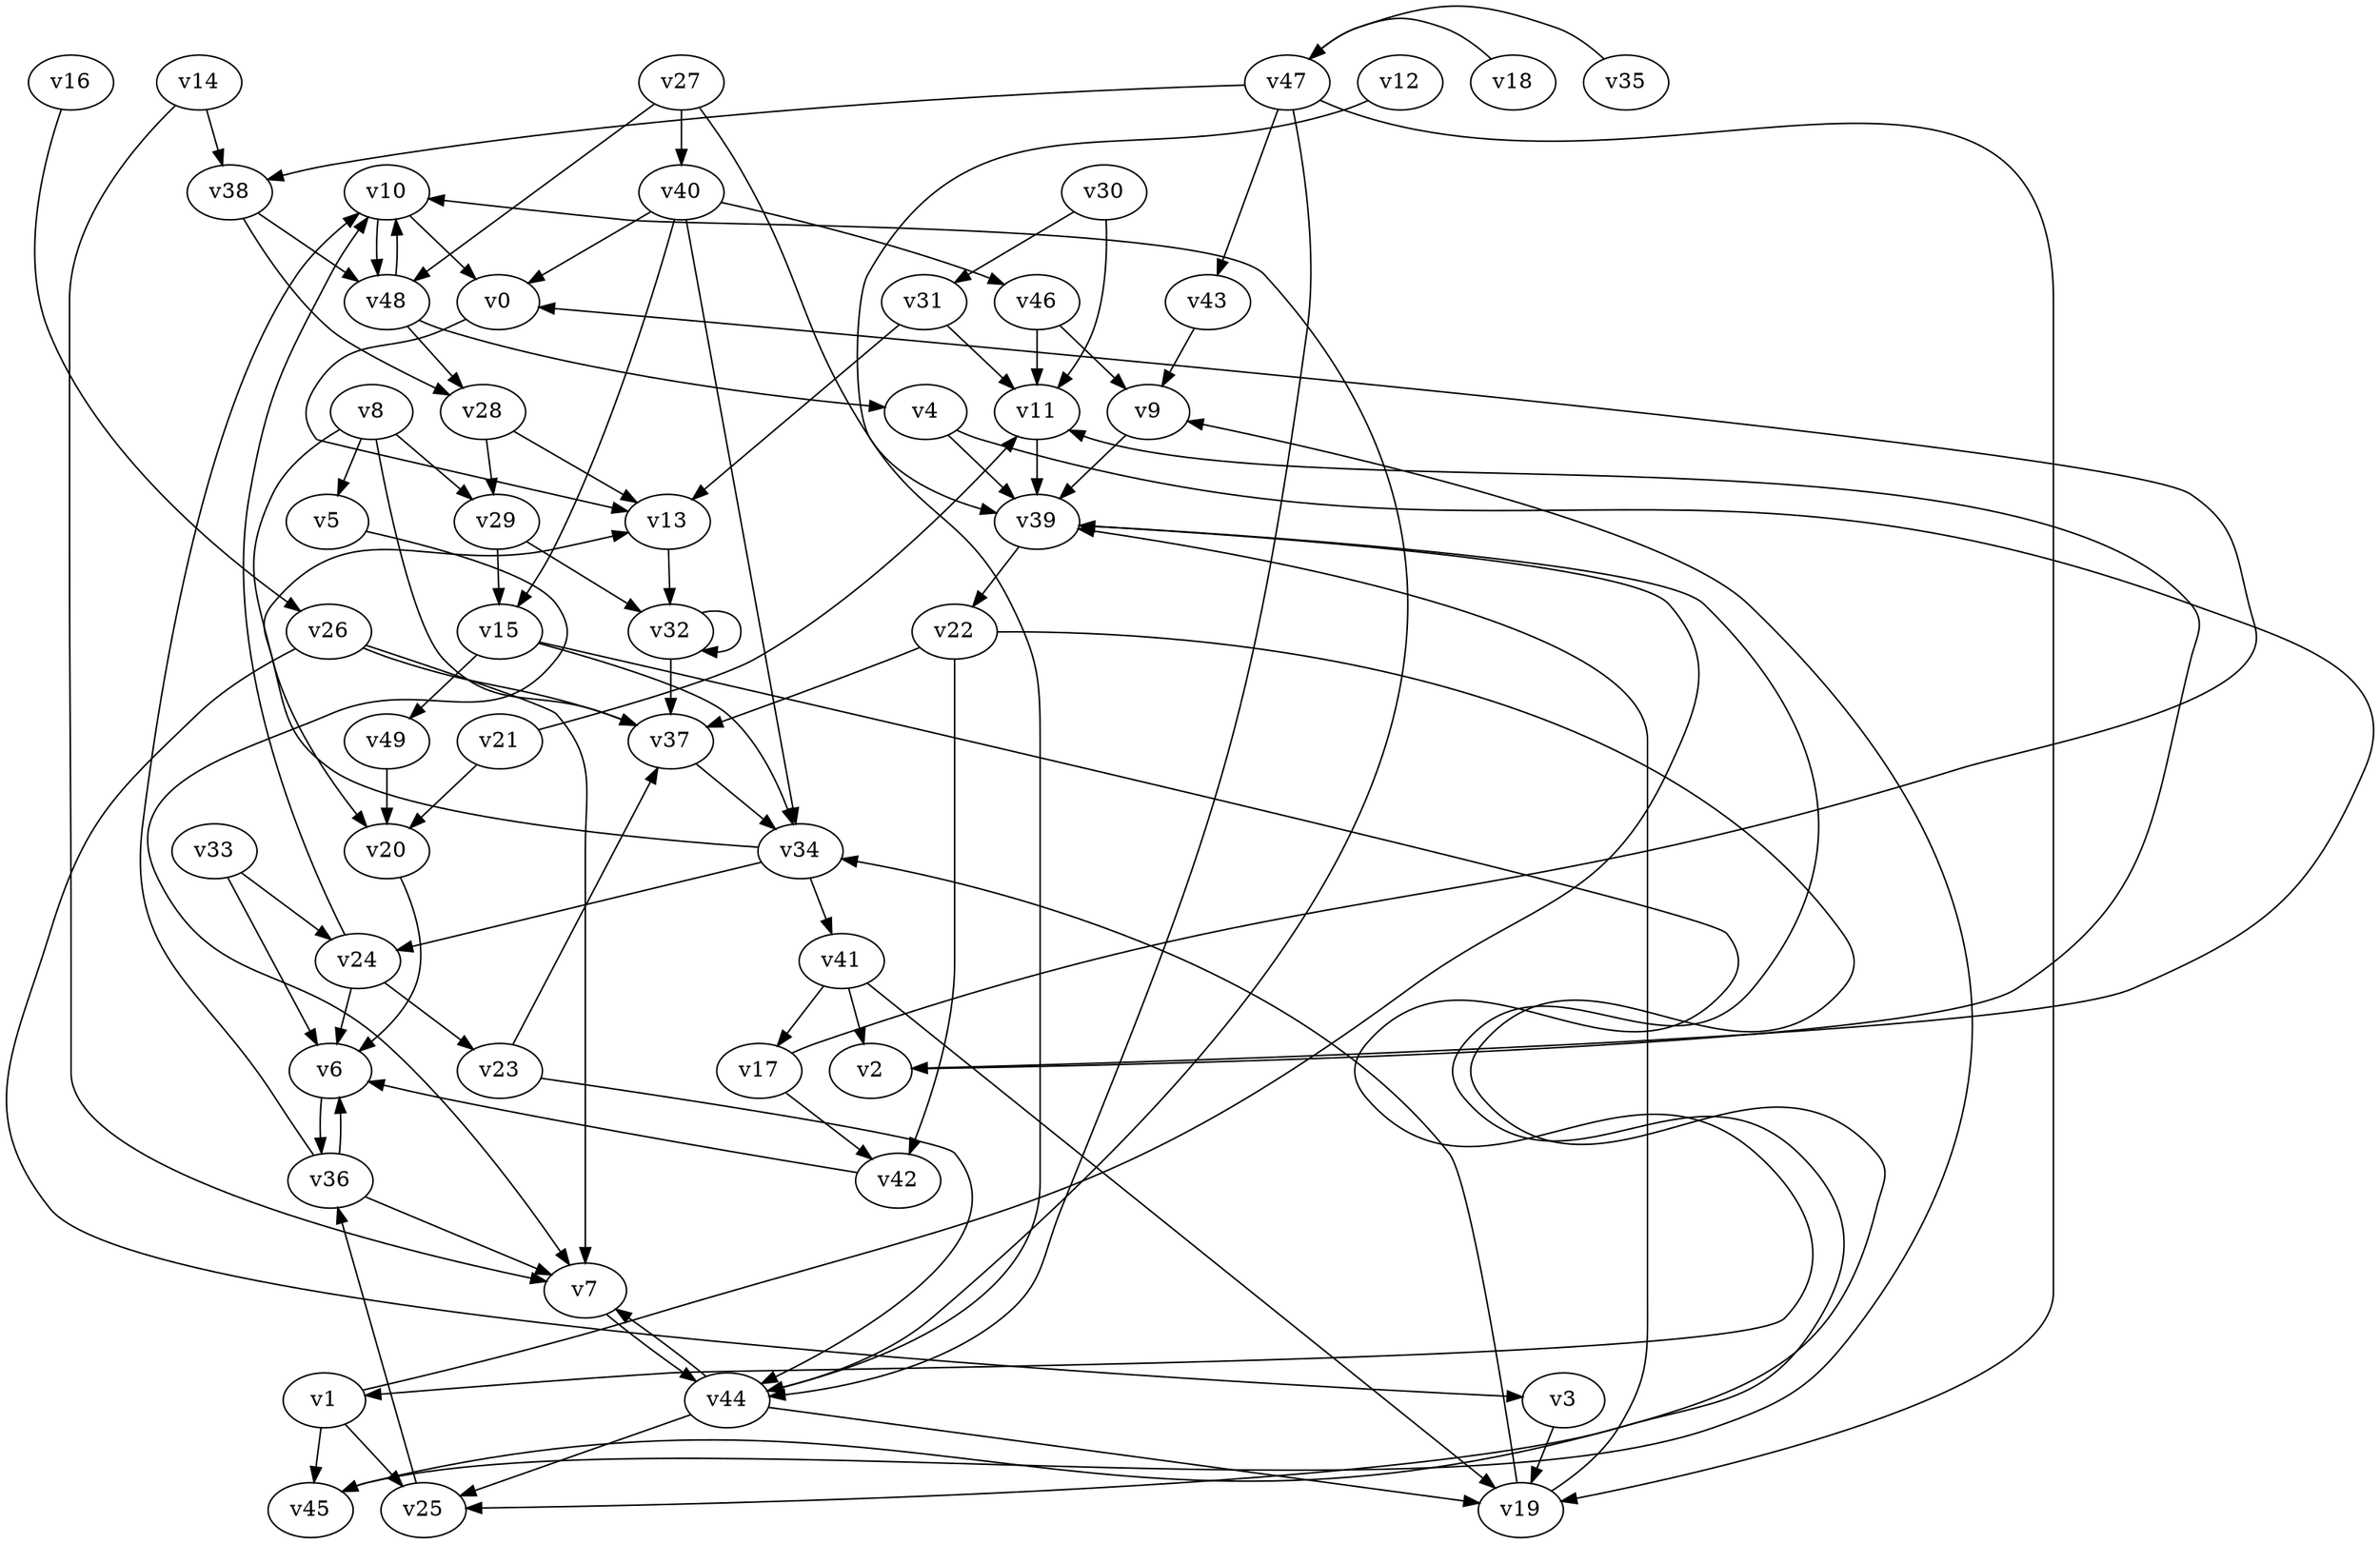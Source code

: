 // Benchmark game 73 - 50 vertices
// time_bound: 25
// targets: v34
digraph G {
    v0 [name="v0", player=0];
    v1 [name="v1", player=0];
    v2 [name="v2", player=1];
    v3 [name="v3", player=0];
    v4 [name="v4", player=0];
    v5 [name="v5", player=0];
    v6 [name="v6", player=0];
    v7 [name="v7", player=0];
    v8 [name="v8", player=0];
    v9 [name="v9", player=0];
    v10 [name="v10", player=0];
    v11 [name="v11", player=0];
    v12 [name="v12", player=1];
    v13 [name="v13", player=1];
    v14 [name="v14", player=0];
    v15 [name="v15", player=1];
    v16 [name="v16", player=0];
    v17 [name="v17", player=1];
    v18 [name="v18", player=1];
    v19 [name="v19", player=1];
    v20 [name="v20", player=1];
    v21 [name="v21", player=1];
    v22 [name="v22", player=0];
    v23 [name="v23", player=0];
    v24 [name="v24", player=0];
    v25 [name="v25", player=1];
    v26 [name="v26", player=1];
    v27 [name="v27", player=0];
    v28 [name="v28", player=1];
    v29 [name="v29", player=1];
    v30 [name="v30", player=1];
    v31 [name="v31", player=0];
    v32 [name="v32", player=0];
    v33 [name="v33", player=0];
    v34 [name="v34", player=1, target=1];
    v35 [name="v35", player=0];
    v36 [name="v36", player=1];
    v37 [name="v37", player=1];
    v38 [name="v38", player=1];
    v39 [name="v39", player=0];
    v40 [name="v40", player=1];
    v41 [name="v41", player=1];
    v42 [name="v42", player=1];
    v43 [name="v43", player=1];
    v44 [name="v44", player=1];
    v45 [name="v45", player=1];
    v46 [name="v46", player=1];
    v47 [name="v47", player=0];
    v48 [name="v48", player=1];
    v49 [name="v49", player=0];

    v0 -> v13 [constraint="t >= 1"];
    v1 -> v39 [constraint="t < 7"];
    v2 -> v11 [constraint="t >= 1"];
    v3 -> v19;
    v4 -> v2 [constraint="t mod 4 == 1"];
    v5 -> v7 [constraint="t < 13"];
    v6 -> v36;
    v7 -> v44;
    v8 -> v5;
    v9 -> v39;
    v10 -> v48;
    v11 -> v39;
    v12 -> v39 [constraint="t mod 2 == 0"];
    v13 -> v32;
    v14 -> v7;
    v15 -> v1 [constraint="t < 11"];
    v16 -> v26 [constraint="t mod 3 == 2"];
    v17 -> v0 [constraint="t < 8"];
    v18 -> v47 [constraint="t < 8"];
    v19 -> v34;
    v20 -> v6 [constraint="t mod 2 == 1"];
    v21 -> v11 [constraint="t mod 3 == 2"];
    v22 -> v45 [constraint="t < 13"];
    v23 -> v44 [constraint="t < 14"];
    v24 -> v10;
    v25 -> v36;
    v26 -> v3 [constraint="t < 13"];
    v27 -> v44;
    v28 -> v29;
    v29 -> v15;
    v30 -> v11;
    v31 -> v13;
    v32 -> v32;
    v33 -> v24;
    v34 -> v13 [constraint="t < 11"];
    v35 -> v47 [constraint="t < 15"];
    v36 -> v7;
    v37 -> v34;
    v38 -> v48;
    v39 -> v25 [constraint="t < 6"];
    v40 -> v15;
    v41 -> v19;
    v42 -> v6 [constraint="t >= 2"];
    v43 -> v9;
    v44 -> v10 [constraint="t >= 5"];
    v45 -> v9 [constraint="t mod 3 == 1"];
    v46 -> v11;
    v47 -> v38;
    v48 -> v4;
    v49 -> v20;
    v47 -> v44;
    v1 -> v25;
    v30 -> v31;
    v24 -> v6;
    v41 -> v2;
    v27 -> v48;
    v40 -> v46;
    v23 -> v37;
    v10 -> v0;
    v40 -> v34;
    v33 -> v6;
    v41 -> v17;
    v15 -> v49;
    v4 -> v39;
    v8 -> v29;
    v38 -> v28;
    v26 -> v7;
    v29 -> v32;
    v44 -> v7;
    v22 -> v37;
    v26 -> v37;
    v34 -> v41;
    v15 -> v34;
    v44 -> v19;
    v22 -> v42;
    v31 -> v11;
    v47 -> v43;
    v1 -> v45;
    v46 -> v9;
    v44 -> v25;
    v24 -> v23;
    v34 -> v24;
    v48 -> v10;
    v39 -> v22;
    v36 -> v6;
    v8 -> v20;
    v28 -> v13;
    v19 -> v39;
    v32 -> v37;
    v36 -> v10;
    v21 -> v20;
    v14 -> v38;
    v17 -> v42;
    v27 -> v40;
    v40 -> v0;
    v48 -> v28;
    v47 -> v19;
    v8 -> v37;
}
